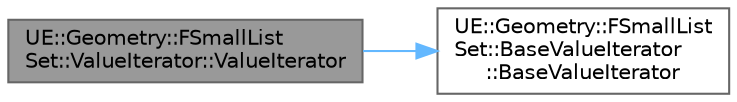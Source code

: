 digraph "UE::Geometry::FSmallListSet::ValueIterator::ValueIterator"
{
 // INTERACTIVE_SVG=YES
 // LATEX_PDF_SIZE
  bgcolor="transparent";
  edge [fontname=Helvetica,fontsize=10,labelfontname=Helvetica,labelfontsize=10];
  node [fontname=Helvetica,fontsize=10,shape=box,height=0.2,width=0.4];
  rankdir="LR";
  Node1 [id="Node000001",label="UE::Geometry::FSmallList\lSet::ValueIterator::ValueIterator",height=0.2,width=0.4,color="gray40", fillcolor="grey60", style="filled", fontcolor="black",tooltip=" "];
  Node1 -> Node2 [id="edge1_Node000001_Node000002",color="steelblue1",style="solid",tooltip=" "];
  Node2 [id="Node000002",label="UE::Geometry::FSmallList\lSet::BaseValueIterator\l::BaseValueIterator",height=0.2,width=0.4,color="grey40", fillcolor="white", style="filled",URL="$d6/d09/classUE_1_1Geometry_1_1FSmallListSet_1_1BaseValueIterator.html#aea7136065a2be9e3e4126fd7f8148d8a",tooltip=" "];
}
